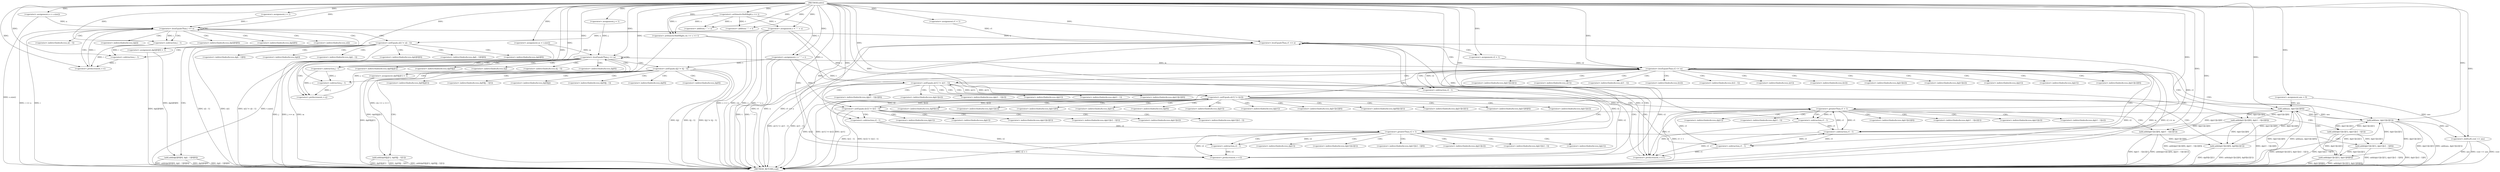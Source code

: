 digraph "solve" {  
"1000473" [label = "(METHOD,solve)" ]
"1000774" [label = "(METHOD_RETURN,void)" ]
"1000475" [label = "(<operator>.arithmeticShiftRight,cin >> s >> t)" ]
"1000481" [label = "(<operator>.assignment,n = s.size())" ]
"1000485" [label = "(<operator>.assignment,m = t.size())" ]
"1000488" [label = "(<operator>.assignment,s = \" \" + s)" ]
"1000493" [label = "(<operator>.assignment,t = \" \" + t)" ]
"1000593" [label = "(<operator>.assignment,ans = 0)" ]
"1000771" [label = "(<operator>.shiftLeft,cout << ans)" ]
"1000500" [label = "(<operator>.assignment,i = 1)" ]
"1000503" [label = "(<operator>.lessEqualsThan,i <= n)" ]
"1000506" [label = "(<operator>.preIncrement,++i)" ]
"1000547" [label = "(<operator>.assignment,j = 1)" ]
"1000550" [label = "(<operator>.lessEqualsThan,j <= m)" ]
"1000553" [label = "(<operator>.preIncrement,++j)" ]
"1000598" [label = "(<operator>.assignment,r1 = 1)" ]
"1000601" [label = "(<operator>.lessEqualsThan,r1 <= n)" ]
"1000604" [label = "(<operator>.preIncrement,++r1)" ]
"1000477" [label = "(<operator>.arithmeticShiftRight,s >> t)" ]
"1000490" [label = "(<operator>.addition,\" \" + s)" ]
"1000495" [label = "(<operator>.addition,\" \" + t)" ]
"1000509" [label = "(<operator>.assignment,dp[i][0][0] = 1)" ]
"1000556" [label = "(<operator>.assignment,dp[0][j][1] = 1)" ]
"1000519" [label = "(<operator>.notEquals,s[i] != s[i - 1])" ]
"1000528" [label = "(add,add(dp[i][0][0], dp[i - 1][0][0]))" ]
"1000566" [label = "(<operator>.notEquals,t[j] != t[j - 1])" ]
"1000575" [label = "(add,add(dp[0][j][1], dp[0][j - 1][1]))" ]
"1000609" [label = "(<operator>.assignment,r2 = 1)" ]
"1000612" [label = "(<operator>.lessEqualsThan,r2 <= m)" ]
"1000615" [label = "(<operator>.preIncrement,++r2)" ]
"1000753" [label = "(add,add(ans, dp[r1][r2][0]))" ]
"1000762" [label = "(add,add(ans, dp[r1][r2][1]))" ]
"1000619" [label = "(<operator>.notEquals,s[r1] != s[r1 - 1])" ]
"1000628" [label = "(add,add(dp[r1][r2][0], dp[r1 - 1][r2][0]))" ]
"1000646" [label = "(<operator>.notEquals,t[r2] != t[r2 - 1])" ]
"1000655" [label = "(add,add(dp[r1][r2][1], dp[r1][r2 - 1][1]))" ]
"1000673" [label = "(<operator>.notEquals,s[r1] != t[r2])" ]
"1000525" [label = "(<operator>.subtraction,i - 1)" ]
"1000572" [label = "(<operator>.subtraction,j - 1)" ]
"1000723" [label = "(add,add(dp[r1][r2][0], dp[0][r2][1]))" ]
"1000738" [label = "(add,add(dp[r1][r2][1], dp[r1][0][0]))" ]
"1000588" [label = "(<operator>.subtraction,j - 1)" ]
"1000682" [label = "(<operator>.greaterThan,r1 > 1)" ]
"1000685" [label = "(add,add(dp[r1][r2][0], dp[r1 - 1][r2][1]))" ]
"1000703" [label = "(<operator>.greaterThan,r2 > 1)" ]
"1000706" [label = "(add,add(dp[r1][r2][1], dp[r1][r2 - 1][0]))" ]
"1000540" [label = "(<operator>.subtraction,i - 1)" ]
"1000625" [label = "(<operator>.subtraction,r1 - 1)" ]
"1000652" [label = "(<operator>.subtraction,r2 - 1)" ]
"1000668" [label = "(<operator>.subtraction,r2 - 1)" ]
"1000640" [label = "(<operator>.subtraction,r1 - 1)" ]
"1000719" [label = "(<operator>.subtraction,r2 - 1)" ]
"1000697" [label = "(<operator>.subtraction,r1 - 1)" ]
"1000510" [label = "(<operator>.indirectIndexAccess,dp[i][0][0])" ]
"1000557" [label = "(<operator>.indirectIndexAccess,dp[0][j][1])" ]
"1000511" [label = "(<operator>.indirectIndexAccess,dp[i][0])" ]
"1000520" [label = "(<operator>.indirectIndexAccess,s[i])" ]
"1000523" [label = "(<operator>.indirectIndexAccess,s[i - 1])" ]
"1000529" [label = "(<operator>.indirectIndexAccess,dp[i][0][0])" ]
"1000536" [label = "(<operator>.indirectIndexAccess,dp[i - 1][0][0])" ]
"1000558" [label = "(<operator>.indirectIndexAccess,dp[0][j])" ]
"1000567" [label = "(<operator>.indirectIndexAccess,t[j])" ]
"1000570" [label = "(<operator>.indirectIndexAccess,t[j - 1])" ]
"1000576" [label = "(<operator>.indirectIndexAccess,dp[0][j][1])" ]
"1000583" [label = "(<operator>.indirectIndexAccess,dp[0][j - 1][1])" ]
"1000512" [label = "(<operator>.indirectIndexAccess,dp[i])" ]
"1000530" [label = "(<operator>.indirectIndexAccess,dp[i][0])" ]
"1000537" [label = "(<operator>.indirectIndexAccess,dp[i - 1][0])" ]
"1000559" [label = "(<operator>.indirectIndexAccess,dp[0])" ]
"1000577" [label = "(<operator>.indirectIndexAccess,dp[0][j])" ]
"1000584" [label = "(<operator>.indirectIndexAccess,dp[0][j - 1])" ]
"1000755" [label = "(<operator>.indirectIndexAccess,dp[r1][r2][0])" ]
"1000764" [label = "(<operator>.indirectIndexAccess,dp[r1][r2][1])" ]
"1000531" [label = "(<operator>.indirectIndexAccess,dp[i])" ]
"1000538" [label = "(<operator>.indirectIndexAccess,dp[i - 1])" ]
"1000578" [label = "(<operator>.indirectIndexAccess,dp[0])" ]
"1000585" [label = "(<operator>.indirectIndexAccess,dp[0])" ]
"1000620" [label = "(<operator>.indirectIndexAccess,s[r1])" ]
"1000623" [label = "(<operator>.indirectIndexAccess,s[r1 - 1])" ]
"1000629" [label = "(<operator>.indirectIndexAccess,dp[r1][r2][0])" ]
"1000636" [label = "(<operator>.indirectIndexAccess,dp[r1 - 1][r2][0])" ]
"1000647" [label = "(<operator>.indirectIndexAccess,t[r2])" ]
"1000650" [label = "(<operator>.indirectIndexAccess,t[r2 - 1])" ]
"1000656" [label = "(<operator>.indirectIndexAccess,dp[r1][r2][1])" ]
"1000663" [label = "(<operator>.indirectIndexAccess,dp[r1][r2 - 1][1])" ]
"1000674" [label = "(<operator>.indirectIndexAccess,s[r1])" ]
"1000677" [label = "(<operator>.indirectIndexAccess,t[r2])" ]
"1000756" [label = "(<operator>.indirectIndexAccess,dp[r1][r2])" ]
"1000765" [label = "(<operator>.indirectIndexAccess,dp[r1][r2])" ]
"1000630" [label = "(<operator>.indirectIndexAccess,dp[r1][r2])" ]
"1000637" [label = "(<operator>.indirectIndexAccess,dp[r1 - 1][r2])" ]
"1000657" [label = "(<operator>.indirectIndexAccess,dp[r1][r2])" ]
"1000664" [label = "(<operator>.indirectIndexAccess,dp[r1][r2 - 1])" ]
"1000724" [label = "(<operator>.indirectIndexAccess,dp[r1][r2][0])" ]
"1000731" [label = "(<operator>.indirectIndexAccess,dp[0][r2][1])" ]
"1000739" [label = "(<operator>.indirectIndexAccess,dp[r1][r2][1])" ]
"1000746" [label = "(<operator>.indirectIndexAccess,dp[r1][0][0])" ]
"1000757" [label = "(<operator>.indirectIndexAccess,dp[r1])" ]
"1000766" [label = "(<operator>.indirectIndexAccess,dp[r1])" ]
"1000631" [label = "(<operator>.indirectIndexAccess,dp[r1])" ]
"1000638" [label = "(<operator>.indirectIndexAccess,dp[r1 - 1])" ]
"1000658" [label = "(<operator>.indirectIndexAccess,dp[r1])" ]
"1000665" [label = "(<operator>.indirectIndexAccess,dp[r1])" ]
"1000686" [label = "(<operator>.indirectIndexAccess,dp[r1][r2][0])" ]
"1000693" [label = "(<operator>.indirectIndexAccess,dp[r1 - 1][r2][1])" ]
"1000707" [label = "(<operator>.indirectIndexAccess,dp[r1][r2][1])" ]
"1000714" [label = "(<operator>.indirectIndexAccess,dp[r1][r2 - 1][0])" ]
"1000725" [label = "(<operator>.indirectIndexAccess,dp[r1][r2])" ]
"1000732" [label = "(<operator>.indirectIndexAccess,dp[0][r2])" ]
"1000740" [label = "(<operator>.indirectIndexAccess,dp[r1][r2])" ]
"1000747" [label = "(<operator>.indirectIndexAccess,dp[r1][0])" ]
"1000687" [label = "(<operator>.indirectIndexAccess,dp[r1][r2])" ]
"1000694" [label = "(<operator>.indirectIndexAccess,dp[r1 - 1][r2])" ]
"1000708" [label = "(<operator>.indirectIndexAccess,dp[r1][r2])" ]
"1000715" [label = "(<operator>.indirectIndexAccess,dp[r1][r2 - 1])" ]
"1000726" [label = "(<operator>.indirectIndexAccess,dp[r1])" ]
"1000733" [label = "(<operator>.indirectIndexAccess,dp[0])" ]
"1000741" [label = "(<operator>.indirectIndexAccess,dp[r1])" ]
"1000748" [label = "(<operator>.indirectIndexAccess,dp[r1])" ]
"1000688" [label = "(<operator>.indirectIndexAccess,dp[r1])" ]
"1000695" [label = "(<operator>.indirectIndexAccess,dp[r1 - 1])" ]
"1000709" [label = "(<operator>.indirectIndexAccess,dp[r1])" ]
"1000716" [label = "(<operator>.indirectIndexAccess,dp[r1])" ]
  "1000475" -> "1000774"  [ label = "DDG: s >> t"] 
  "1000475" -> "1000774"  [ label = "DDG: cin >> s >> t"] 
  "1000481" -> "1000774"  [ label = "DDG: s.size()"] 
  "1000485" -> "1000774"  [ label = "DDG: t.size()"] 
  "1000488" -> "1000774"  [ label = "DDG: s"] 
  "1000488" -> "1000774"  [ label = "DDG: \" \" + s"] 
  "1000493" -> "1000774"  [ label = "DDG: t"] 
  "1000493" -> "1000774"  [ label = "DDG: \" \" + t"] 
  "1000503" -> "1000774"  [ label = "DDG: i"] 
  "1000503" -> "1000774"  [ label = "DDG: i <= n"] 
  "1000550" -> "1000774"  [ label = "DDG: j"] 
  "1000550" -> "1000774"  [ label = "DDG: m"] 
  "1000550" -> "1000774"  [ label = "DDG: j <= m"] 
  "1000601" -> "1000774"  [ label = "DDG: r1"] 
  "1000601" -> "1000774"  [ label = "DDG: n"] 
  "1000601" -> "1000774"  [ label = "DDG: r1 <= n"] 
  "1000771" -> "1000774"  [ label = "DDG: ans"] 
  "1000771" -> "1000774"  [ label = "DDG: cout << ans"] 
  "1000612" -> "1000774"  [ label = "DDG: r2"] 
  "1000612" -> "1000774"  [ label = "DDG: m"] 
  "1000612" -> "1000774"  [ label = "DDG: r2 <= m"] 
  "1000619" -> "1000774"  [ label = "DDG: s[r1 - 1]"] 
  "1000619" -> "1000774"  [ label = "DDG: s[r1] != s[r1 - 1]"] 
  "1000628" -> "1000774"  [ label = "DDG: dp[r1 - 1][r2][0]"] 
  "1000628" -> "1000774"  [ label = "DDG: add(dp[r1][r2][0], dp[r1 - 1][r2][0])"] 
  "1000646" -> "1000774"  [ label = "DDG: t[r2 - 1]"] 
  "1000646" -> "1000774"  [ label = "DDG: t[r2] != t[r2 - 1]"] 
  "1000655" -> "1000774"  [ label = "DDG: dp[r1][r2 - 1][1]"] 
  "1000655" -> "1000774"  [ label = "DDG: add(dp[r1][r2][1], dp[r1][r2 - 1][1])"] 
  "1000673" -> "1000774"  [ label = "DDG: s[r1]"] 
  "1000673" -> "1000774"  [ label = "DDG: t[r2]"] 
  "1000673" -> "1000774"  [ label = "DDG: s[r1] != t[r2]"] 
  "1000682" -> "1000774"  [ label = "DDG: r1 > 1"] 
  "1000685" -> "1000774"  [ label = "DDG: dp[r1 - 1][r2][1]"] 
  "1000685" -> "1000774"  [ label = "DDG: add(dp[r1][r2][0], dp[r1 - 1][r2][1])"] 
  "1000703" -> "1000774"  [ label = "DDG: r2 > 1"] 
  "1000706" -> "1000774"  [ label = "DDG: dp[r1][r2 - 1][0]"] 
  "1000706" -> "1000774"  [ label = "DDG: add(dp[r1][r2][1], dp[r1][r2 - 1][0])"] 
  "1000723" -> "1000774"  [ label = "DDG: dp[0][r2][1]"] 
  "1000723" -> "1000774"  [ label = "DDG: add(dp[r1][r2][0], dp[0][r2][1])"] 
  "1000738" -> "1000774"  [ label = "DDG: dp[r1][0][0]"] 
  "1000738" -> "1000774"  [ label = "DDG: add(dp[r1][r2][1], dp[r1][0][0])"] 
  "1000753" -> "1000774"  [ label = "DDG: dp[r1][r2][0]"] 
  "1000753" -> "1000774"  [ label = "DDG: add(ans, dp[r1][r2][0])"] 
  "1000762" -> "1000774"  [ label = "DDG: dp[r1][r2][1]"] 
  "1000762" -> "1000774"  [ label = "DDG: add(ans, dp[r1][r2][1])"] 
  "1000556" -> "1000774"  [ label = "DDG: dp[0][j][1]"] 
  "1000566" -> "1000774"  [ label = "DDG: t[j]"] 
  "1000566" -> "1000774"  [ label = "DDG: t[j - 1]"] 
  "1000566" -> "1000774"  [ label = "DDG: t[j] != t[j - 1]"] 
  "1000575" -> "1000774"  [ label = "DDG: dp[0][j][1]"] 
  "1000575" -> "1000774"  [ label = "DDG: dp[0][j - 1][1]"] 
  "1000575" -> "1000774"  [ label = "DDG: add(dp[0][j][1], dp[0][j - 1][1])"] 
  "1000509" -> "1000774"  [ label = "DDG: dp[i][0][0]"] 
  "1000519" -> "1000774"  [ label = "DDG: s[i]"] 
  "1000519" -> "1000774"  [ label = "DDG: s[i - 1]"] 
  "1000519" -> "1000774"  [ label = "DDG: s[i] != s[i - 1]"] 
  "1000528" -> "1000774"  [ label = "DDG: dp[i][0][0]"] 
  "1000528" -> "1000774"  [ label = "DDG: dp[i - 1][0][0]"] 
  "1000528" -> "1000774"  [ label = "DDG: add(dp[i][0][0], dp[i - 1][0][0])"] 
  "1000475" -> "1000774"  [ label = "DDG: cin"] 
  "1000771" -> "1000774"  [ label = "DDG: cout"] 
  "1000473" -> "1000481"  [ label = "DDG: "] 
  "1000473" -> "1000485"  [ label = "DDG: "] 
  "1000473" -> "1000488"  [ label = "DDG: "] 
  "1000477" -> "1000488"  [ label = "DDG: s"] 
  "1000473" -> "1000493"  [ label = "DDG: "] 
  "1000477" -> "1000493"  [ label = "DDG: t"] 
  "1000473" -> "1000593"  [ label = "DDG: "] 
  "1000473" -> "1000475"  [ label = "DDG: "] 
  "1000477" -> "1000475"  [ label = "DDG: t"] 
  "1000477" -> "1000475"  [ label = "DDG: s"] 
  "1000473" -> "1000500"  [ label = "DDG: "] 
  "1000473" -> "1000547"  [ label = "DDG: "] 
  "1000473" -> "1000598"  [ label = "DDG: "] 
  "1000473" -> "1000771"  [ label = "DDG: "] 
  "1000593" -> "1000771"  [ label = "DDG: ans"] 
  "1000762" -> "1000771"  [ label = "DDG: ans"] 
  "1000473" -> "1000477"  [ label = "DDG: "] 
  "1000473" -> "1000490"  [ label = "DDG: "] 
  "1000477" -> "1000490"  [ label = "DDG: s"] 
  "1000473" -> "1000495"  [ label = "DDG: "] 
  "1000477" -> "1000495"  [ label = "DDG: t"] 
  "1000500" -> "1000503"  [ label = "DDG: i"] 
  "1000506" -> "1000503"  [ label = "DDG: i"] 
  "1000473" -> "1000503"  [ label = "DDG: "] 
  "1000481" -> "1000503"  [ label = "DDG: n"] 
  "1000525" -> "1000506"  [ label = "DDG: i"] 
  "1000540" -> "1000506"  [ label = "DDG: i"] 
  "1000473" -> "1000506"  [ label = "DDG: "] 
  "1000473" -> "1000509"  [ label = "DDG: "] 
  "1000547" -> "1000550"  [ label = "DDG: j"] 
  "1000553" -> "1000550"  [ label = "DDG: j"] 
  "1000473" -> "1000550"  [ label = "DDG: "] 
  "1000485" -> "1000550"  [ label = "DDG: m"] 
  "1000572" -> "1000553"  [ label = "DDG: j"] 
  "1000588" -> "1000553"  [ label = "DDG: j"] 
  "1000473" -> "1000553"  [ label = "DDG: "] 
  "1000473" -> "1000556"  [ label = "DDG: "] 
  "1000598" -> "1000601"  [ label = "DDG: r1"] 
  "1000604" -> "1000601"  [ label = "DDG: r1"] 
  "1000473" -> "1000601"  [ label = "DDG: "] 
  "1000503" -> "1000601"  [ label = "DDG: n"] 
  "1000601" -> "1000604"  [ label = "DDG: r1"] 
  "1000625" -> "1000604"  [ label = "DDG: r1"] 
  "1000640" -> "1000604"  [ label = "DDG: r1"] 
  "1000682" -> "1000604"  [ label = "DDG: r1"] 
  "1000697" -> "1000604"  [ label = "DDG: r1"] 
  "1000473" -> "1000604"  [ label = "DDG: "] 
  "1000473" -> "1000609"  [ label = "DDG: "] 
  "1000488" -> "1000519"  [ label = "DDG: s"] 
  "1000509" -> "1000528"  [ label = "DDG: dp[i][0][0]"] 
  "1000493" -> "1000566"  [ label = "DDG: t"] 
  "1000556" -> "1000575"  [ label = "DDG: dp[0][j][1]"] 
  "1000609" -> "1000612"  [ label = "DDG: r2"] 
  "1000615" -> "1000612"  [ label = "DDG: r2"] 
  "1000473" -> "1000612"  [ label = "DDG: "] 
  "1000550" -> "1000612"  [ label = "DDG: m"] 
  "1000652" -> "1000615"  [ label = "DDG: r2"] 
  "1000668" -> "1000615"  [ label = "DDG: r2"] 
  "1000703" -> "1000615"  [ label = "DDG: r2"] 
  "1000719" -> "1000615"  [ label = "DDG: r2"] 
  "1000473" -> "1000615"  [ label = "DDG: "] 
  "1000593" -> "1000753"  [ label = "DDG: ans"] 
  "1000762" -> "1000753"  [ label = "DDG: ans"] 
  "1000473" -> "1000753"  [ label = "DDG: "] 
  "1000628" -> "1000753"  [ label = "DDG: dp[r1][r2][0]"] 
  "1000723" -> "1000753"  [ label = "DDG: dp[r1][r2][0]"] 
  "1000753" -> "1000762"  [ label = "DDG: ans"] 
  "1000473" -> "1000762"  [ label = "DDG: "] 
  "1000655" -> "1000762"  [ label = "DDG: dp[r1][r2][1]"] 
  "1000738" -> "1000762"  [ label = "DDG: dp[r1][r2][1]"] 
  "1000503" -> "1000525"  [ label = "DDG: i"] 
  "1000473" -> "1000525"  [ label = "DDG: "] 
  "1000550" -> "1000572"  [ label = "DDG: j"] 
  "1000473" -> "1000572"  [ label = "DDG: "] 
  "1000488" -> "1000619"  [ label = "DDG: s"] 
  "1000673" -> "1000619"  [ label = "DDG: s[r1]"] 
  "1000753" -> "1000628"  [ label = "DDG: dp[r1][r2][0]"] 
  "1000493" -> "1000646"  [ label = "DDG: t"] 
  "1000673" -> "1000646"  [ label = "DDG: t[r2]"] 
  "1000762" -> "1000655"  [ label = "DDG: dp[r1][r2][1]"] 
  "1000488" -> "1000673"  [ label = "DDG: s"] 
  "1000619" -> "1000673"  [ label = "DDG: s[r1]"] 
  "1000493" -> "1000673"  [ label = "DDG: t"] 
  "1000646" -> "1000673"  [ label = "DDG: t[r2]"] 
  "1000572" -> "1000588"  [ label = "DDG: j"] 
  "1000473" -> "1000588"  [ label = "DDG: "] 
  "1000628" -> "1000723"  [ label = "DDG: dp[r1][r2][0]"] 
  "1000685" -> "1000723"  [ label = "DDG: dp[r1][r2][0]"] 
  "1000753" -> "1000723"  [ label = "DDG: dp[r1][r2][0]"] 
  "1000655" -> "1000738"  [ label = "DDG: dp[r1][r2][1]"] 
  "1000706" -> "1000738"  [ label = "DDG: dp[r1][r2][1]"] 
  "1000762" -> "1000738"  [ label = "DDG: dp[r1][r2][1]"] 
  "1000525" -> "1000540"  [ label = "DDG: i"] 
  "1000473" -> "1000540"  [ label = "DDG: "] 
  "1000601" -> "1000625"  [ label = "DDG: r1"] 
  "1000640" -> "1000625"  [ label = "DDG: r1"] 
  "1000682" -> "1000625"  [ label = "DDG: r1"] 
  "1000697" -> "1000625"  [ label = "DDG: r1"] 
  "1000473" -> "1000625"  [ label = "DDG: "] 
  "1000612" -> "1000652"  [ label = "DDG: r2"] 
  "1000473" -> "1000652"  [ label = "DDG: "] 
  "1000625" -> "1000682"  [ label = "DDG: r1"] 
  "1000640" -> "1000682"  [ label = "DDG: r1"] 
  "1000473" -> "1000682"  [ label = "DDG: "] 
  "1000628" -> "1000685"  [ label = "DDG: dp[r1][r2][0]"] 
  "1000753" -> "1000685"  [ label = "DDG: dp[r1][r2][0]"] 
  "1000652" -> "1000703"  [ label = "DDG: r2"] 
  "1000668" -> "1000703"  [ label = "DDG: r2"] 
  "1000473" -> "1000703"  [ label = "DDG: "] 
  "1000655" -> "1000706"  [ label = "DDG: dp[r1][r2][1]"] 
  "1000762" -> "1000706"  [ label = "DDG: dp[r1][r2][1]"] 
  "1000652" -> "1000668"  [ label = "DDG: r2"] 
  "1000473" -> "1000668"  [ label = "DDG: "] 
  "1000625" -> "1000640"  [ label = "DDG: r1"] 
  "1000473" -> "1000640"  [ label = "DDG: "] 
  "1000703" -> "1000719"  [ label = "DDG: r2"] 
  "1000473" -> "1000719"  [ label = "DDG: "] 
  "1000682" -> "1000697"  [ label = "DDG: r1"] 
  "1000473" -> "1000697"  [ label = "DDG: "] 
  "1000503" -> "1000503"  [ label = "CDG: "] 
  "1000503" -> "1000520"  [ label = "CDG: "] 
  "1000503" -> "1000511"  [ label = "CDG: "] 
  "1000503" -> "1000512"  [ label = "CDG: "] 
  "1000503" -> "1000523"  [ label = "CDG: "] 
  "1000503" -> "1000519"  [ label = "CDG: "] 
  "1000503" -> "1000525"  [ label = "CDG: "] 
  "1000503" -> "1000506"  [ label = "CDG: "] 
  "1000503" -> "1000510"  [ label = "CDG: "] 
  "1000503" -> "1000509"  [ label = "CDG: "] 
  "1000550" -> "1000550"  [ label = "CDG: "] 
  "1000550" -> "1000570"  [ label = "CDG: "] 
  "1000550" -> "1000566"  [ label = "CDG: "] 
  "1000550" -> "1000556"  [ label = "CDG: "] 
  "1000550" -> "1000558"  [ label = "CDG: "] 
  "1000550" -> "1000557"  [ label = "CDG: "] 
  "1000550" -> "1000567"  [ label = "CDG: "] 
  "1000550" -> "1000559"  [ label = "CDG: "] 
  "1000550" -> "1000553"  [ label = "CDG: "] 
  "1000550" -> "1000572"  [ label = "CDG: "] 
  "1000601" -> "1000601"  [ label = "CDG: "] 
  "1000601" -> "1000612"  [ label = "CDG: "] 
  "1000601" -> "1000609"  [ label = "CDG: "] 
  "1000601" -> "1000604"  [ label = "CDG: "] 
  "1000519" -> "1000537"  [ label = "CDG: "] 
  "1000519" -> "1000536"  [ label = "CDG: "] 
  "1000519" -> "1000538"  [ label = "CDG: "] 
  "1000519" -> "1000528"  [ label = "CDG: "] 
  "1000519" -> "1000540"  [ label = "CDG: "] 
  "1000519" -> "1000529"  [ label = "CDG: "] 
  "1000519" -> "1000530"  [ label = "CDG: "] 
  "1000519" -> "1000531"  [ label = "CDG: "] 
  "1000566" -> "1000577"  [ label = "CDG: "] 
  "1000566" -> "1000584"  [ label = "CDG: "] 
  "1000566" -> "1000588"  [ label = "CDG: "] 
  "1000566" -> "1000575"  [ label = "CDG: "] 
  "1000566" -> "1000585"  [ label = "CDG: "] 
  "1000566" -> "1000576"  [ label = "CDG: "] 
  "1000566" -> "1000578"  [ label = "CDG: "] 
  "1000566" -> "1000583"  [ label = "CDG: "] 
  "1000612" -> "1000765"  [ label = "CDG: "] 
  "1000612" -> "1000652"  [ label = "CDG: "] 
  "1000612" -> "1000619"  [ label = "CDG: "] 
  "1000612" -> "1000647"  [ label = "CDG: "] 
  "1000612" -> "1000625"  [ label = "CDG: "] 
  "1000612" -> "1000753"  [ label = "CDG: "] 
  "1000612" -> "1000674"  [ label = "CDG: "] 
  "1000612" -> "1000757"  [ label = "CDG: "] 
  "1000612" -> "1000764"  [ label = "CDG: "] 
  "1000612" -> "1000755"  [ label = "CDG: "] 
  "1000612" -> "1000646"  [ label = "CDG: "] 
  "1000612" -> "1000612"  [ label = "CDG: "] 
  "1000612" -> "1000762"  [ label = "CDG: "] 
  "1000612" -> "1000650"  [ label = "CDG: "] 
  "1000612" -> "1000673"  [ label = "CDG: "] 
  "1000612" -> "1000623"  [ label = "CDG: "] 
  "1000612" -> "1000615"  [ label = "CDG: "] 
  "1000612" -> "1000756"  [ label = "CDG: "] 
  "1000612" -> "1000620"  [ label = "CDG: "] 
  "1000612" -> "1000677"  [ label = "CDG: "] 
  "1000612" -> "1000766"  [ label = "CDG: "] 
  "1000619" -> "1000630"  [ label = "CDG: "] 
  "1000619" -> "1000638"  [ label = "CDG: "] 
  "1000619" -> "1000631"  [ label = "CDG: "] 
  "1000619" -> "1000637"  [ label = "CDG: "] 
  "1000619" -> "1000640"  [ label = "CDG: "] 
  "1000619" -> "1000629"  [ label = "CDG: "] 
  "1000619" -> "1000628"  [ label = "CDG: "] 
  "1000619" -> "1000636"  [ label = "CDG: "] 
  "1000646" -> "1000657"  [ label = "CDG: "] 
  "1000646" -> "1000664"  [ label = "CDG: "] 
  "1000646" -> "1000668"  [ label = "CDG: "] 
  "1000646" -> "1000656"  [ label = "CDG: "] 
  "1000646" -> "1000663"  [ label = "CDG: "] 
  "1000646" -> "1000655"  [ label = "CDG: "] 
  "1000646" -> "1000665"  [ label = "CDG: "] 
  "1000646" -> "1000658"  [ label = "CDG: "] 
  "1000673" -> "1000738"  [ label = "CDG: "] 
  "1000673" -> "1000725"  [ label = "CDG: "] 
  "1000673" -> "1000731"  [ label = "CDG: "] 
  "1000673" -> "1000740"  [ label = "CDG: "] 
  "1000673" -> "1000733"  [ label = "CDG: "] 
  "1000673" -> "1000746"  [ label = "CDG: "] 
  "1000673" -> "1000724"  [ label = "CDG: "] 
  "1000673" -> "1000726"  [ label = "CDG: "] 
  "1000673" -> "1000739"  [ label = "CDG: "] 
  "1000673" -> "1000732"  [ label = "CDG: "] 
  "1000673" -> "1000748"  [ label = "CDG: "] 
  "1000673" -> "1000747"  [ label = "CDG: "] 
  "1000673" -> "1000741"  [ label = "CDG: "] 
  "1000673" -> "1000682"  [ label = "CDG: "] 
  "1000673" -> "1000703"  [ label = "CDG: "] 
  "1000673" -> "1000723"  [ label = "CDG: "] 
  "1000682" -> "1000686"  [ label = "CDG: "] 
  "1000682" -> "1000693"  [ label = "CDG: "] 
  "1000682" -> "1000695"  [ label = "CDG: "] 
  "1000682" -> "1000685"  [ label = "CDG: "] 
  "1000682" -> "1000688"  [ label = "CDG: "] 
  "1000682" -> "1000687"  [ label = "CDG: "] 
  "1000682" -> "1000694"  [ label = "CDG: "] 
  "1000682" -> "1000697"  [ label = "CDG: "] 
  "1000703" -> "1000708"  [ label = "CDG: "] 
  "1000703" -> "1000706"  [ label = "CDG: "] 
  "1000703" -> "1000707"  [ label = "CDG: "] 
  "1000703" -> "1000716"  [ label = "CDG: "] 
  "1000703" -> "1000715"  [ label = "CDG: "] 
  "1000703" -> "1000709"  [ label = "CDG: "] 
  "1000703" -> "1000714"  [ label = "CDG: "] 
  "1000703" -> "1000719"  [ label = "CDG: "] 
}
